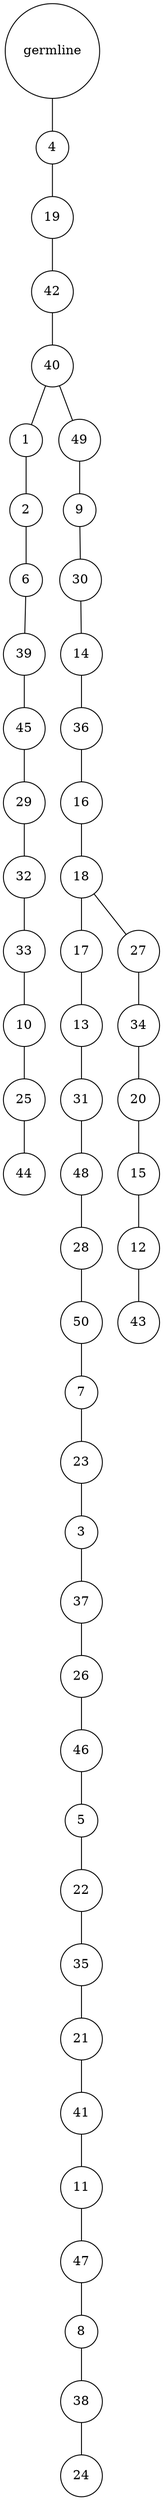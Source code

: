 graph {
	rankdir=UD;
	splines=line;
	node [shape=circle]
	"0x7fde0c5dbc40" [label="germline"];
	"0x7fde0c5dbc70" [label="4"];
	"0x7fde0c5dbc40" -- "0x7fde0c5dbc70" ;
	"0x7fde0c5dbca0" [label="19"];
	"0x7fde0c5dbc70" -- "0x7fde0c5dbca0" ;
	"0x7fde0c5dbcd0" [label="42"];
	"0x7fde0c5dbca0" -- "0x7fde0c5dbcd0" ;
	"0x7fde0c5dbd00" [label="40"];
	"0x7fde0c5dbcd0" -- "0x7fde0c5dbd00" ;
	"0x7fde0c5dbd30" [label="1"];
	"0x7fde0c5dbd00" -- "0x7fde0c5dbd30" ;
	"0x7fde0c5dbd60" [label="2"];
	"0x7fde0c5dbd30" -- "0x7fde0c5dbd60" ;
	"0x7fde0c5dbd90" [label="6"];
	"0x7fde0c5dbd60" -- "0x7fde0c5dbd90" ;
	"0x7fde0c5dbdc0" [label="39"];
	"0x7fde0c5dbd90" -- "0x7fde0c5dbdc0" ;
	"0x7fde0c5dbdf0" [label="45"];
	"0x7fde0c5dbdc0" -- "0x7fde0c5dbdf0" ;
	"0x7fde0c5dbe20" [label="29"];
	"0x7fde0c5dbdf0" -- "0x7fde0c5dbe20" ;
	"0x7fde0c5dbe50" [label="32"];
	"0x7fde0c5dbe20" -- "0x7fde0c5dbe50" ;
	"0x7fde0c5dbe80" [label="33"];
	"0x7fde0c5dbe50" -- "0x7fde0c5dbe80" ;
	"0x7fde0c5dbeb0" [label="10"];
	"0x7fde0c5dbe80" -- "0x7fde0c5dbeb0" ;
	"0x7fde0c5dbee0" [label="25"];
	"0x7fde0c5dbeb0" -- "0x7fde0c5dbee0" ;
	"0x7fde0c5dbf10" [label="44"];
	"0x7fde0c5dbee0" -- "0x7fde0c5dbf10" ;
	"0x7fde0c5dbf40" [label="49"];
	"0x7fde0c5dbd00" -- "0x7fde0c5dbf40" ;
	"0x7fde0c5dbf70" [label="9"];
	"0x7fde0c5dbf40" -- "0x7fde0c5dbf70" ;
	"0x7fde0c5dbfa0" [label="30"];
	"0x7fde0c5dbf70" -- "0x7fde0c5dbfa0" ;
	"0x7fde0c5dbfd0" [label="14"];
	"0x7fde0c5dbfa0" -- "0x7fde0c5dbfd0" ;
	"0x7fde0c5eb040" [label="36"];
	"0x7fde0c5dbfd0" -- "0x7fde0c5eb040" ;
	"0x7fde0c5eb070" [label="16"];
	"0x7fde0c5eb040" -- "0x7fde0c5eb070" ;
	"0x7fde0c5eb0a0" [label="18"];
	"0x7fde0c5eb070" -- "0x7fde0c5eb0a0" ;
	"0x7fde0c5eb0d0" [label="17"];
	"0x7fde0c5eb0a0" -- "0x7fde0c5eb0d0" ;
	"0x7fde0c5eb100" [label="13"];
	"0x7fde0c5eb0d0" -- "0x7fde0c5eb100" ;
	"0x7fde0c5eb130" [label="31"];
	"0x7fde0c5eb100" -- "0x7fde0c5eb130" ;
	"0x7fde0c5eb160" [label="48"];
	"0x7fde0c5eb130" -- "0x7fde0c5eb160" ;
	"0x7fde0c5eb190" [label="28"];
	"0x7fde0c5eb160" -- "0x7fde0c5eb190" ;
	"0x7fde0c5eb1c0" [label="50"];
	"0x7fde0c5eb190" -- "0x7fde0c5eb1c0" ;
	"0x7fde0c5eb1f0" [label="7"];
	"0x7fde0c5eb1c0" -- "0x7fde0c5eb1f0" ;
	"0x7fde0c5eb220" [label="23"];
	"0x7fde0c5eb1f0" -- "0x7fde0c5eb220" ;
	"0x7fde0c5eb250" [label="3"];
	"0x7fde0c5eb220" -- "0x7fde0c5eb250" ;
	"0x7fde0c5eb280" [label="37"];
	"0x7fde0c5eb250" -- "0x7fde0c5eb280" ;
	"0x7fde0c5eb2b0" [label="26"];
	"0x7fde0c5eb280" -- "0x7fde0c5eb2b0" ;
	"0x7fde0c5eb2e0" [label="46"];
	"0x7fde0c5eb2b0" -- "0x7fde0c5eb2e0" ;
	"0x7fde0c5eb310" [label="5"];
	"0x7fde0c5eb2e0" -- "0x7fde0c5eb310" ;
	"0x7fde0c5eb340" [label="22"];
	"0x7fde0c5eb310" -- "0x7fde0c5eb340" ;
	"0x7fde0c5eb370" [label="35"];
	"0x7fde0c5eb340" -- "0x7fde0c5eb370" ;
	"0x7fde0c5eb3a0" [label="21"];
	"0x7fde0c5eb370" -- "0x7fde0c5eb3a0" ;
	"0x7fde0c5eb3d0" [label="41"];
	"0x7fde0c5eb3a0" -- "0x7fde0c5eb3d0" ;
	"0x7fde0c5eb400" [label="11"];
	"0x7fde0c5eb3d0" -- "0x7fde0c5eb400" ;
	"0x7fde0c5eb430" [label="47"];
	"0x7fde0c5eb400" -- "0x7fde0c5eb430" ;
	"0x7fde0c5eb460" [label="8"];
	"0x7fde0c5eb430" -- "0x7fde0c5eb460" ;
	"0x7fde0c5eb490" [label="38"];
	"0x7fde0c5eb460" -- "0x7fde0c5eb490" ;
	"0x7fde0c5eb4c0" [label="24"];
	"0x7fde0c5eb490" -- "0x7fde0c5eb4c0" ;
	"0x7fde0c5eb4f0" [label="27"];
	"0x7fde0c5eb0a0" -- "0x7fde0c5eb4f0" ;
	"0x7fde0c5eb520" [label="34"];
	"0x7fde0c5eb4f0" -- "0x7fde0c5eb520" ;
	"0x7fde0c5eb550" [label="20"];
	"0x7fde0c5eb520" -- "0x7fde0c5eb550" ;
	"0x7fde0c5eb580" [label="15"];
	"0x7fde0c5eb550" -- "0x7fde0c5eb580" ;
	"0x7fde0c5eb5b0" [label="12"];
	"0x7fde0c5eb580" -- "0x7fde0c5eb5b0" ;
	"0x7fde0c5eb5e0" [label="43"];
	"0x7fde0c5eb5b0" -- "0x7fde0c5eb5e0" ;
}
